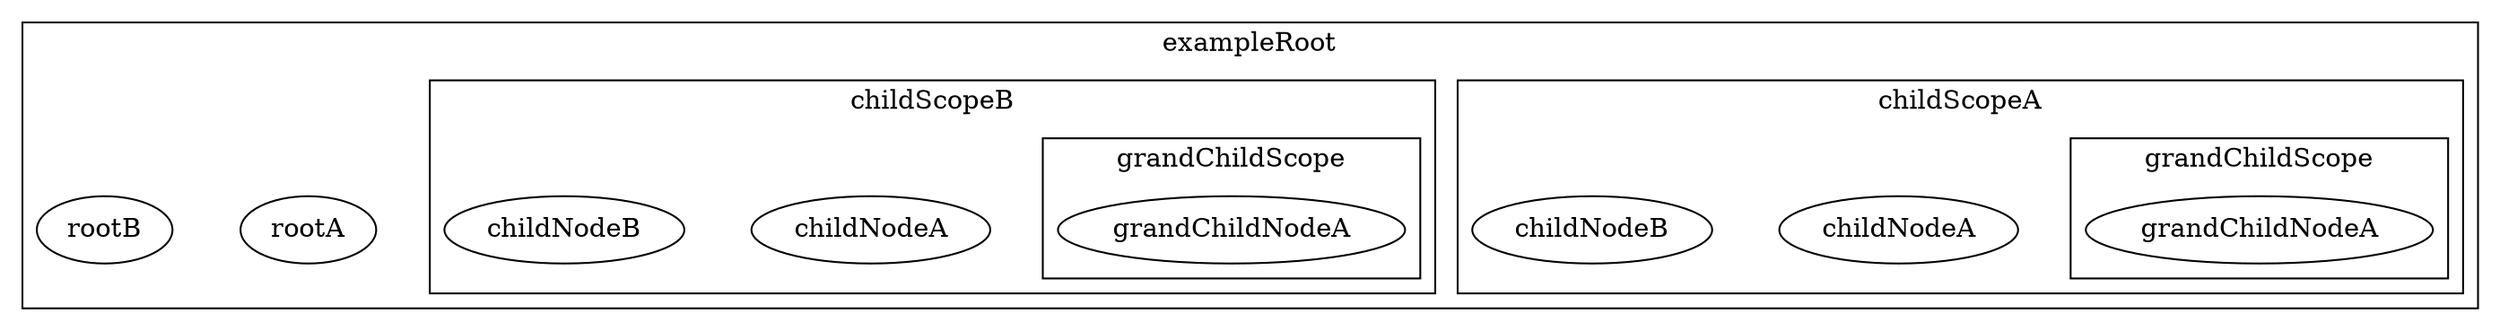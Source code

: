 digraph unix { graph [nodesep = 0.5; ranksep=2]; subgraph cluster_exampleRoot_2 { label = "exampleRoot"; subgraph cluster_childScopeA_3 { label = "childScopeA"; subgraph cluster_grandChildScope_4 { label = "grandChildScope"; grandChildNodeA_5 [label="grandChildNodeA"]; }childNodeA_3 [label="childNodeA"]; childNodeB_4 [label="childNodeB"]; }subgraph cluster_childScopeB_5 { label = "childScopeB"; subgraph cluster_grandChildScope_6 { label = "grandChildScope"; grandChildNodeA_8 [label="grandChildNodeA"]; }childNodeA_6 [label="childNodeA"]; childNodeB_7 [label="childNodeB"]; }rootA_1 [label="rootA"]; rootB_2 [label="rootB"]; }}